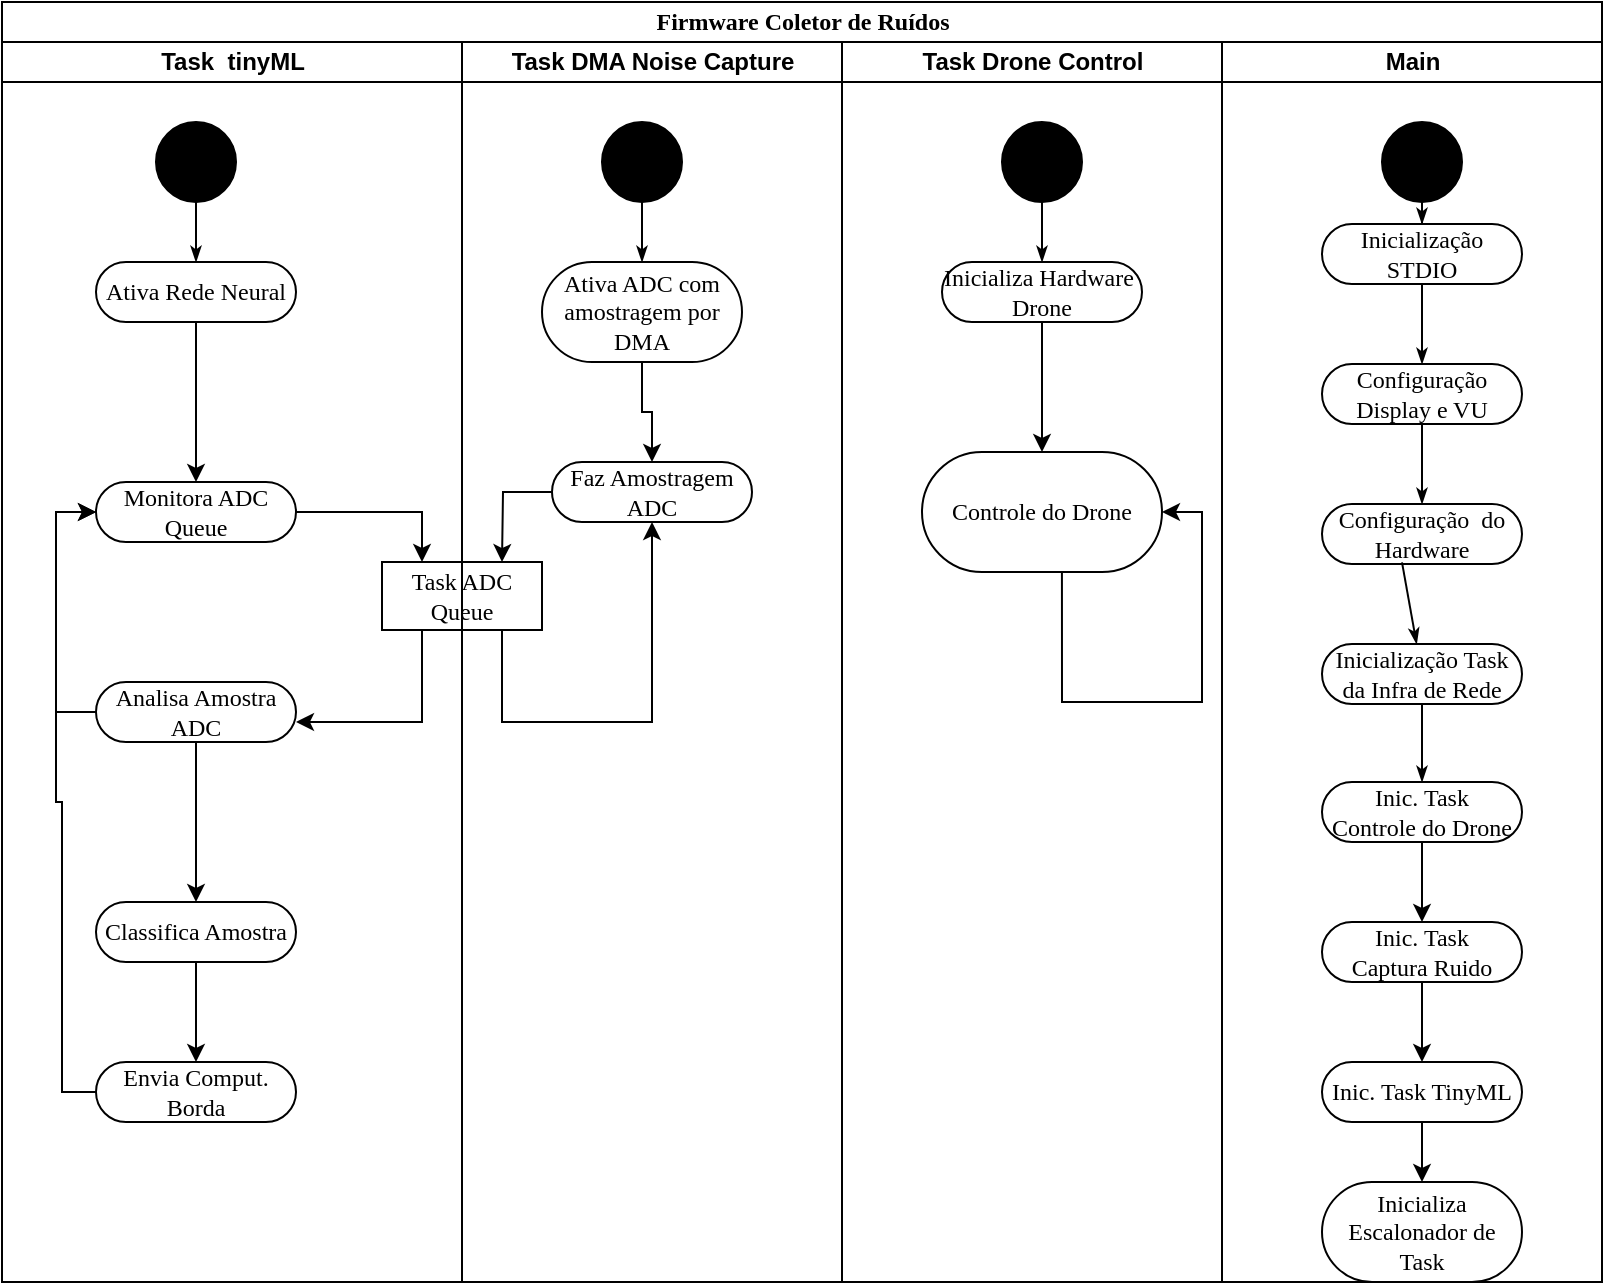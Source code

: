 <mxfile version="26.0.10">
  <diagram name="Page-1" id="0783ab3e-0a74-02c8-0abd-f7b4e66b4bec">
    <mxGraphModel dx="954" dy="583" grid="1" gridSize="10" guides="1" tooltips="1" connect="1" arrows="1" fold="1" page="1" pageScale="1" pageWidth="850" pageHeight="1100" background="none" math="0" shadow="0">
      <root>
        <mxCell id="0" />
        <mxCell id="1" parent="0" />
        <mxCell id="1c1d494c118603dd-1" value="Firmware Coletor de Ruídos" style="swimlane;html=1;childLayout=stackLayout;startSize=20;rounded=0;shadow=0;comic=0;labelBackgroundColor=none;strokeWidth=1;fontFamily=Verdana;fontSize=12;align=center;" parent="1" vertex="1">
          <mxGeometry x="40" y="20" width="800" height="640" as="geometry" />
        </mxCell>
        <mxCell id="1c1d494c118603dd-2" value="Task&amp;nbsp; tinyML" style="swimlane;html=1;startSize=20;" parent="1c1d494c118603dd-1" vertex="1">
          <mxGeometry y="20" width="230" height="620" as="geometry" />
        </mxCell>
        <mxCell id="1c1d494c118603dd-10" value="Task ADC Queue" style="rounded=0;whiteSpace=wrap;html=1;shadow=0;comic=0;labelBackgroundColor=none;strokeWidth=1;fontFamily=Verdana;fontSize=12;align=center;arcSize=50;" parent="1c1d494c118603dd-2" vertex="1">
          <mxGeometry x="190" y="260" width="80" height="34" as="geometry" />
        </mxCell>
        <mxCell id="FNvAEwD4z1GuorjDp7r2-37" style="edgeStyle=orthogonalEdgeStyle;rounded=0;html=1;labelBackgroundColor=none;startArrow=none;startFill=0;startSize=5;endArrow=classicThin;endFill=1;endSize=5;jettySize=auto;orthogonalLoop=1;strokeWidth=1;fontFamily=Verdana;fontSize=12" edge="1" parent="1c1d494c118603dd-2" source="FNvAEwD4z1GuorjDp7r2-38" target="FNvAEwD4z1GuorjDp7r2-39">
          <mxGeometry relative="1" as="geometry" />
        </mxCell>
        <mxCell id="FNvAEwD4z1GuorjDp7r2-38" value="" style="ellipse;whiteSpace=wrap;html=1;rounded=0;shadow=0;comic=0;labelBackgroundColor=none;strokeWidth=1;fillColor=#000000;fontFamily=Verdana;fontSize=12;align=center;" vertex="1" parent="1c1d494c118603dd-2">
          <mxGeometry x="77" y="40" width="40" height="40" as="geometry" />
        </mxCell>
        <mxCell id="FNvAEwD4z1GuorjDp7r2-55" value="" style="edgeStyle=orthogonalEdgeStyle;rounded=0;orthogonalLoop=1;jettySize=auto;html=1;" edge="1" parent="1c1d494c118603dd-2" source="FNvAEwD4z1GuorjDp7r2-39" target="FNvAEwD4z1GuorjDp7r2-54">
          <mxGeometry relative="1" as="geometry" />
        </mxCell>
        <mxCell id="FNvAEwD4z1GuorjDp7r2-39" value="Ativa Rede Neural" style="rounded=1;whiteSpace=wrap;html=1;shadow=0;comic=0;labelBackgroundColor=none;strokeWidth=1;fontFamily=Verdana;fontSize=12;align=center;arcSize=50;" vertex="1" parent="1c1d494c118603dd-2">
          <mxGeometry x="47" y="110" width="100" height="30" as="geometry" />
        </mxCell>
        <mxCell id="FNvAEwD4z1GuorjDp7r2-56" style="edgeStyle=orthogonalEdgeStyle;rounded=0;orthogonalLoop=1;jettySize=auto;html=1;exitX=1;exitY=0.5;exitDx=0;exitDy=0;" edge="1" parent="1c1d494c118603dd-2" source="FNvAEwD4z1GuorjDp7r2-54" target="1c1d494c118603dd-10">
          <mxGeometry relative="1" as="geometry">
            <Array as="points">
              <mxPoint x="210" y="235" />
            </Array>
          </mxGeometry>
        </mxCell>
        <mxCell id="FNvAEwD4z1GuorjDp7r2-54" value="Monitora ADC Queue" style="rounded=1;whiteSpace=wrap;html=1;shadow=0;comic=0;labelBackgroundColor=none;strokeWidth=1;fontFamily=Verdana;fontSize=12;align=center;arcSize=50;" vertex="1" parent="1c1d494c118603dd-2">
          <mxGeometry x="47" y="220" width="100" height="30" as="geometry" />
        </mxCell>
        <mxCell id="FNvAEwD4z1GuorjDp7r2-58" style="edgeStyle=orthogonalEdgeStyle;rounded=0;orthogonalLoop=1;jettySize=auto;html=1;" edge="1" parent="1c1d494c118603dd-2" target="FNvAEwD4z1GuorjDp7r2-59" source="1c1d494c118603dd-10">
          <mxGeometry relative="1" as="geometry">
            <mxPoint x="92" y="270" as="sourcePoint" />
            <Array as="points">
              <mxPoint x="210" y="340" />
            </Array>
          </mxGeometry>
        </mxCell>
        <mxCell id="FNvAEwD4z1GuorjDp7r2-60" style="edgeStyle=orthogonalEdgeStyle;rounded=0;orthogonalLoop=1;jettySize=auto;html=1;exitX=0;exitY=0.5;exitDx=0;exitDy=0;entryX=0;entryY=0.5;entryDx=0;entryDy=0;" edge="1" parent="1c1d494c118603dd-2" source="FNvAEwD4z1GuorjDp7r2-59" target="FNvAEwD4z1GuorjDp7r2-54">
          <mxGeometry relative="1" as="geometry" />
        </mxCell>
        <mxCell id="FNvAEwD4z1GuorjDp7r2-73" value="" style="edgeStyle=orthogonalEdgeStyle;rounded=0;orthogonalLoop=1;jettySize=auto;html=1;" edge="1" parent="1c1d494c118603dd-2" source="FNvAEwD4z1GuorjDp7r2-59" target="FNvAEwD4z1GuorjDp7r2-72">
          <mxGeometry relative="1" as="geometry" />
        </mxCell>
        <mxCell id="FNvAEwD4z1GuorjDp7r2-59" value="Analisa Amostra ADC" style="rounded=1;whiteSpace=wrap;html=1;shadow=0;comic=0;labelBackgroundColor=none;strokeWidth=1;fontFamily=Verdana;fontSize=12;align=center;arcSize=50;" vertex="1" parent="1c1d494c118603dd-2">
          <mxGeometry x="47" y="320" width="100" height="30" as="geometry" />
        </mxCell>
        <mxCell id="FNvAEwD4z1GuorjDp7r2-75" value="" style="edgeStyle=orthogonalEdgeStyle;rounded=0;orthogonalLoop=1;jettySize=auto;html=1;" edge="1" parent="1c1d494c118603dd-2" source="FNvAEwD4z1GuorjDp7r2-72" target="FNvAEwD4z1GuorjDp7r2-74">
          <mxGeometry relative="1" as="geometry" />
        </mxCell>
        <mxCell id="FNvAEwD4z1GuorjDp7r2-72" value="Classifica Amostra" style="rounded=1;whiteSpace=wrap;html=1;shadow=0;comic=0;labelBackgroundColor=none;strokeWidth=1;fontFamily=Verdana;fontSize=12;align=center;arcSize=50;" vertex="1" parent="1c1d494c118603dd-2">
          <mxGeometry x="47" y="430" width="100" height="30" as="geometry" />
        </mxCell>
        <mxCell id="FNvAEwD4z1GuorjDp7r2-76" style="edgeStyle=orthogonalEdgeStyle;rounded=0;orthogonalLoop=1;jettySize=auto;html=1;entryX=0;entryY=0.5;entryDx=0;entryDy=0;" edge="1" parent="1c1d494c118603dd-2" source="FNvAEwD4z1GuorjDp7r2-74" target="FNvAEwD4z1GuorjDp7r2-54">
          <mxGeometry relative="1" as="geometry">
            <Array as="points">
              <mxPoint x="30" y="525" />
              <mxPoint x="30" y="380" />
              <mxPoint x="27" y="380" />
              <mxPoint x="27" y="235" />
            </Array>
          </mxGeometry>
        </mxCell>
        <mxCell id="FNvAEwD4z1GuorjDp7r2-74" value="Envia Comput. Borda" style="rounded=1;whiteSpace=wrap;html=1;shadow=0;comic=0;labelBackgroundColor=none;strokeWidth=1;fontFamily=Verdana;fontSize=12;align=center;arcSize=50;" vertex="1" parent="1c1d494c118603dd-2">
          <mxGeometry x="47" y="510" width="100" height="30" as="geometry" />
        </mxCell>
        <mxCell id="1c1d494c118603dd-3" value="Task DMA Noise Capture" style="swimlane;html=1;startSize=20;" parent="1c1d494c118603dd-1" vertex="1">
          <mxGeometry x="230" y="20" width="190" height="620" as="geometry" />
        </mxCell>
        <mxCell id="FNvAEwD4z1GuorjDp7r2-32" style="edgeStyle=orthogonalEdgeStyle;rounded=0;html=1;labelBackgroundColor=none;startArrow=none;startFill=0;startSize=5;endArrow=classicThin;endFill=1;endSize=5;jettySize=auto;orthogonalLoop=1;strokeWidth=1;fontFamily=Verdana;fontSize=12" edge="1" parent="1c1d494c118603dd-3" source="FNvAEwD4z1GuorjDp7r2-33" target="FNvAEwD4z1GuorjDp7r2-34">
          <mxGeometry relative="1" as="geometry" />
        </mxCell>
        <mxCell id="FNvAEwD4z1GuorjDp7r2-33" value="" style="ellipse;whiteSpace=wrap;html=1;rounded=0;shadow=0;comic=0;labelBackgroundColor=none;strokeWidth=1;fillColor=#000000;fontFamily=Verdana;fontSize=12;align=center;" vertex="1" parent="1c1d494c118603dd-3">
          <mxGeometry x="70" y="40" width="40" height="40" as="geometry" />
        </mxCell>
        <mxCell id="FNvAEwD4z1GuorjDp7r2-51" style="edgeStyle=orthogonalEdgeStyle;rounded=0;orthogonalLoop=1;jettySize=auto;html=1;exitX=0.5;exitY=1;exitDx=0;exitDy=0;" edge="1" parent="1c1d494c118603dd-3" source="FNvAEwD4z1GuorjDp7r2-34" target="FNvAEwD4z1GuorjDp7r2-41">
          <mxGeometry relative="1" as="geometry" />
        </mxCell>
        <mxCell id="FNvAEwD4z1GuorjDp7r2-34" value="Ativa ADC com amostragem por DMA" style="rounded=1;whiteSpace=wrap;html=1;shadow=0;comic=0;labelBackgroundColor=none;strokeWidth=1;fontFamily=Verdana;fontSize=12;align=center;arcSize=50;" vertex="1" parent="1c1d494c118603dd-3">
          <mxGeometry x="40" y="110" width="100" height="50" as="geometry" />
        </mxCell>
        <mxCell id="FNvAEwD4z1GuorjDp7r2-41" value="Faz Amostragem ADC" style="rounded=1;whiteSpace=wrap;html=1;shadow=0;comic=0;labelBackgroundColor=none;strokeWidth=1;fontFamily=Verdana;fontSize=12;align=center;arcSize=50;" vertex="1" parent="1c1d494c118603dd-3">
          <mxGeometry x="45" y="210" width="100" height="30" as="geometry" />
        </mxCell>
        <mxCell id="1c1d494c118603dd-36" style="edgeStyle=none;rounded=0;html=1;labelBackgroundColor=none;startArrow=none;startFill=0;startSize=5;endArrow=classicThin;endFill=1;endSize=5;jettySize=auto;orthogonalLoop=1;strokeWidth=1;fontFamily=Verdana;fontSize=12" parent="1c1d494c118603dd-1" edge="1">
          <mxGeometry relative="1" as="geometry">
            <mxPoint x="157.5" y="385" as="sourcePoint" />
            <mxPoint x="157.5" y="385" as="targetPoint" />
          </mxGeometry>
        </mxCell>
        <mxCell id="1c1d494c118603dd-42" style="edgeStyle=none;rounded=0;html=1;labelBackgroundColor=none;startArrow=none;startFill=0;startSize=5;endArrow=classicThin;endFill=1;endSize=5;jettySize=auto;orthogonalLoop=1;strokeWidth=1;fontFamily=Verdana;fontSize=12" parent="1c1d494c118603dd-1" edge="1">
          <mxGeometry relative="1" as="geometry">
            <mxPoint x="392.5" y="630" as="sourcePoint" />
            <mxPoint x="392.5" y="630" as="targetPoint" />
          </mxGeometry>
        </mxCell>
        <mxCell id="1c1d494c118603dd-4" value="Task Drone Control" style="swimlane;html=1;startSize=20;" parent="1c1d494c118603dd-1" vertex="1">
          <mxGeometry x="420" y="20" width="190" height="620" as="geometry" />
        </mxCell>
        <mxCell id="1c1d494c118603dd-27" style="edgeStyle=orthogonalEdgeStyle;rounded=0;html=1;labelBackgroundColor=none;startArrow=none;startFill=0;startSize=5;endArrow=classicThin;endFill=1;endSize=5;jettySize=auto;orthogonalLoop=1;strokeWidth=1;fontFamily=Verdana;fontSize=12" parent="1c1d494c118603dd-4" source="60571a20871a0731-4" target="60571a20871a0731-8" edge="1">
          <mxGeometry relative="1" as="geometry" />
        </mxCell>
        <mxCell id="60571a20871a0731-4" value="" style="ellipse;whiteSpace=wrap;html=1;rounded=0;shadow=0;comic=0;labelBackgroundColor=none;strokeWidth=1;fillColor=#000000;fontFamily=Verdana;fontSize=12;align=center;" parent="1c1d494c118603dd-4" vertex="1">
          <mxGeometry x="80" y="40" width="40" height="40" as="geometry" />
        </mxCell>
        <mxCell id="FNvAEwD4z1GuorjDp7r2-66" value="" style="edgeStyle=orthogonalEdgeStyle;rounded=0;orthogonalLoop=1;jettySize=auto;html=1;" edge="1" parent="1c1d494c118603dd-4" source="60571a20871a0731-8" target="FNvAEwD4z1GuorjDp7r2-65">
          <mxGeometry relative="1" as="geometry" />
        </mxCell>
        <mxCell id="60571a20871a0731-8" value="Inicializa Hardware&amp;nbsp;&lt;br&gt;Drone" style="rounded=1;whiteSpace=wrap;html=1;shadow=0;comic=0;labelBackgroundColor=none;strokeWidth=1;fontFamily=Verdana;fontSize=12;align=center;arcSize=50;" parent="1c1d494c118603dd-4" vertex="1">
          <mxGeometry x="50" y="110" width="100" height="30" as="geometry" />
        </mxCell>
        <mxCell id="FNvAEwD4z1GuorjDp7r2-67" style="edgeStyle=orthogonalEdgeStyle;rounded=0;orthogonalLoop=1;jettySize=auto;html=1;exitX=0.583;exitY=0.917;exitDx=0;exitDy=0;exitPerimeter=0;" edge="1" parent="1c1d494c118603dd-4" source="FNvAEwD4z1GuorjDp7r2-65" target="FNvAEwD4z1GuorjDp7r2-65">
          <mxGeometry relative="1" as="geometry">
            <mxPoint x="130" y="300" as="targetPoint" />
            <Array as="points">
              <mxPoint x="110" y="330" />
              <mxPoint x="180" y="330" />
              <mxPoint x="180" y="235" />
            </Array>
          </mxGeometry>
        </mxCell>
        <mxCell id="FNvAEwD4z1GuorjDp7r2-65" value="Controle do Drone" style="whiteSpace=wrap;html=1;fontFamily=Verdana;rounded=1;shadow=0;comic=0;labelBackgroundColor=none;strokeWidth=1;arcSize=50;" vertex="1" parent="1c1d494c118603dd-4">
          <mxGeometry x="40" y="205" width="120" height="60" as="geometry" />
        </mxCell>
        <mxCell id="FNvAEwD4z1GuorjDp7r2-1" value="Main" style="swimlane;html=1;startSize=20;" vertex="1" parent="1c1d494c118603dd-1">
          <mxGeometry x="610" y="20" width="190" height="620" as="geometry" />
        </mxCell>
        <mxCell id="FNvAEwD4z1GuorjDp7r2-2" style="edgeStyle=orthogonalEdgeStyle;rounded=0;html=1;labelBackgroundColor=none;startArrow=none;startFill=0;startSize=5;endArrow=classicThin;endFill=1;endSize=5;jettySize=auto;orthogonalLoop=1;strokeWidth=1;fontFamily=Verdana;fontSize=12" edge="1" parent="FNvAEwD4z1GuorjDp7r2-1" source="FNvAEwD4z1GuorjDp7r2-3" target="FNvAEwD4z1GuorjDp7r2-4">
          <mxGeometry relative="1" as="geometry" />
        </mxCell>
        <mxCell id="FNvAEwD4z1GuorjDp7r2-3" value="" style="ellipse;whiteSpace=wrap;html=1;rounded=0;shadow=0;comic=0;labelBackgroundColor=none;strokeWidth=1;fillColor=#000000;fontFamily=Verdana;fontSize=12;align=center;" vertex="1" parent="FNvAEwD4z1GuorjDp7r2-1">
          <mxGeometry x="80" y="40" width="40" height="40" as="geometry" />
        </mxCell>
        <mxCell id="FNvAEwD4z1GuorjDp7r2-4" value="Inicialização STDIO" style="rounded=1;whiteSpace=wrap;html=1;shadow=0;comic=0;labelBackgroundColor=none;strokeWidth=1;fontFamily=Verdana;fontSize=12;align=center;arcSize=50;" vertex="1" parent="FNvAEwD4z1GuorjDp7r2-1">
          <mxGeometry x="50" y="91" width="100" height="30" as="geometry" />
        </mxCell>
        <mxCell id="FNvAEwD4z1GuorjDp7r2-5" style="rounded=0;html=1;labelBackgroundColor=none;startArrow=none;startFill=0;startSize=5;endArrow=classicThin;endFill=1;endSize=5;jettySize=auto;orthogonalLoop=1;strokeWidth=1;fontFamily=Verdana;fontSize=12;exitX=0.5;exitY=1;exitDx=0;exitDy=0;entryX=0.5;entryY=0;entryDx=0;entryDy=0;" edge="1" parent="FNvAEwD4z1GuorjDp7r2-1" source="FNvAEwD4z1GuorjDp7r2-4" target="FNvAEwD4z1GuorjDp7r2-6">
          <mxGeometry relative="1" as="geometry">
            <mxPoint x="56.944" y="268" as="targetPoint" />
          </mxGeometry>
        </mxCell>
        <mxCell id="FNvAEwD4z1GuorjDp7r2-6" value="Configuração Display e VU" style="rounded=1;whiteSpace=wrap;html=1;shadow=0;comic=0;labelBackgroundColor=none;strokeWidth=1;fontFamily=Verdana;fontSize=12;align=center;arcSize=50;" vertex="1" parent="FNvAEwD4z1GuorjDp7r2-1">
          <mxGeometry x="50" y="161" width="100" height="30" as="geometry" />
        </mxCell>
        <mxCell id="FNvAEwD4z1GuorjDp7r2-7" style="edgeStyle=none;rounded=0;html=1;labelBackgroundColor=none;startArrow=none;startFill=0;startSize=5;endArrow=classicThin;endFill=1;endSize=5;jettySize=auto;orthogonalLoop=1;strokeWidth=1;fontFamily=Verdana;fontSize=12;exitX=0.5;exitY=1;exitDx=0;exitDy=0;" edge="1" parent="FNvAEwD4z1GuorjDp7r2-1" source="FNvAEwD4z1GuorjDp7r2-6" target="FNvAEwD4z1GuorjDp7r2-8">
          <mxGeometry relative="1" as="geometry" />
        </mxCell>
        <mxCell id="FNvAEwD4z1GuorjDp7r2-8" value="Configuração&amp;nbsp; do Hardware" style="rounded=1;whiteSpace=wrap;html=1;shadow=0;comic=0;labelBackgroundColor=none;strokeWidth=1;fontFamily=Verdana;fontSize=12;align=center;arcSize=50;" vertex="1" parent="FNvAEwD4z1GuorjDp7r2-1">
          <mxGeometry x="50" y="231" width="100" height="30" as="geometry" />
        </mxCell>
        <mxCell id="FNvAEwD4z1GuorjDp7r2-31" value="Inicialização Task da Infra de Rede" style="rounded=1;whiteSpace=wrap;html=1;shadow=0;comic=0;labelBackgroundColor=none;strokeWidth=1;fontFamily=Verdana;fontSize=12;align=center;arcSize=50;" vertex="1" parent="FNvAEwD4z1GuorjDp7r2-1">
          <mxGeometry x="50" y="301" width="100" height="30" as="geometry" />
        </mxCell>
        <mxCell id="FNvAEwD4z1GuorjDp7r2-30" style="edgeStyle=none;rounded=0;html=1;labelBackgroundColor=none;startArrow=none;startFill=0;startSize=5;endArrow=classicThin;endFill=1;endSize=5;jettySize=auto;orthogonalLoop=1;strokeWidth=1;fontFamily=Verdana;fontSize=12;exitX=0.4;exitY=0.972;exitDx=0;exitDy=0;exitPerimeter=0;" edge="1" parent="FNvAEwD4z1GuorjDp7r2-1" target="FNvAEwD4z1GuorjDp7r2-31" source="FNvAEwD4z1GuorjDp7r2-8">
          <mxGeometry relative="1" as="geometry">
            <mxPoint x="110" y="238" as="sourcePoint" />
          </mxGeometry>
        </mxCell>
        <mxCell id="FNvAEwD4z1GuorjDp7r2-62" style="edgeStyle=none;rounded=0;html=1;labelBackgroundColor=none;startArrow=none;startFill=0;startSize=5;endArrow=classicThin;endFill=1;endSize=5;jettySize=auto;orthogonalLoop=1;strokeWidth=1;fontFamily=Verdana;fontSize=12;exitX=0.5;exitY=1;exitDx=0;exitDy=0;" edge="1" parent="FNvAEwD4z1GuorjDp7r2-1" target="FNvAEwD4z1GuorjDp7r2-61" source="FNvAEwD4z1GuorjDp7r2-31">
          <mxGeometry relative="1" as="geometry">
            <mxPoint x="107" y="250" as="sourcePoint" />
          </mxGeometry>
        </mxCell>
        <mxCell id="FNvAEwD4z1GuorjDp7r2-69" value="" style="edgeStyle=orthogonalEdgeStyle;rounded=0;orthogonalLoop=1;jettySize=auto;html=1;" edge="1" parent="FNvAEwD4z1GuorjDp7r2-1" source="FNvAEwD4z1GuorjDp7r2-61" target="FNvAEwD4z1GuorjDp7r2-68">
          <mxGeometry relative="1" as="geometry" />
        </mxCell>
        <mxCell id="FNvAEwD4z1GuorjDp7r2-61" value="Inic. Task&lt;br&gt;Controle do Drone" style="rounded=1;whiteSpace=wrap;html=1;shadow=0;comic=0;labelBackgroundColor=none;strokeWidth=1;fontFamily=Verdana;fontSize=12;align=center;arcSize=50;" vertex="1" parent="FNvAEwD4z1GuorjDp7r2-1">
          <mxGeometry x="50" y="370" width="100" height="30" as="geometry" />
        </mxCell>
        <mxCell id="FNvAEwD4z1GuorjDp7r2-71" value="" style="edgeStyle=orthogonalEdgeStyle;rounded=0;orthogonalLoop=1;jettySize=auto;html=1;" edge="1" parent="FNvAEwD4z1GuorjDp7r2-1" source="FNvAEwD4z1GuorjDp7r2-68" target="FNvAEwD4z1GuorjDp7r2-70">
          <mxGeometry relative="1" as="geometry" />
        </mxCell>
        <mxCell id="FNvAEwD4z1GuorjDp7r2-68" value="Inic. Task&lt;br&gt;Captura Ruido" style="rounded=1;whiteSpace=wrap;html=1;shadow=0;comic=0;labelBackgroundColor=none;strokeWidth=1;fontFamily=Verdana;fontSize=12;align=center;arcSize=50;" vertex="1" parent="FNvAEwD4z1GuorjDp7r2-1">
          <mxGeometry x="50" y="440" width="100" height="30" as="geometry" />
        </mxCell>
        <mxCell id="FNvAEwD4z1GuorjDp7r2-79" value="" style="edgeStyle=orthogonalEdgeStyle;rounded=0;orthogonalLoop=1;jettySize=auto;html=1;" edge="1" parent="FNvAEwD4z1GuorjDp7r2-1" source="FNvAEwD4z1GuorjDp7r2-70" target="FNvAEwD4z1GuorjDp7r2-78">
          <mxGeometry relative="1" as="geometry" />
        </mxCell>
        <mxCell id="FNvAEwD4z1GuorjDp7r2-70" value="Inic. Task TinyML" style="rounded=1;whiteSpace=wrap;html=1;shadow=0;comic=0;labelBackgroundColor=none;strokeWidth=1;fontFamily=Verdana;fontSize=12;align=center;arcSize=50;" vertex="1" parent="FNvAEwD4z1GuorjDp7r2-1">
          <mxGeometry x="50" y="510" width="100" height="30" as="geometry" />
        </mxCell>
        <mxCell id="FNvAEwD4z1GuorjDp7r2-78" value="Inicializa Escalonador de Task" style="rounded=1;whiteSpace=wrap;html=1;shadow=0;comic=0;labelBackgroundColor=none;strokeWidth=1;fontFamily=Verdana;fontSize=12;align=center;arcSize=50;" vertex="1" parent="FNvAEwD4z1GuorjDp7r2-1">
          <mxGeometry x="50" y="570" width="100" height="50" as="geometry" />
        </mxCell>
        <mxCell id="FNvAEwD4z1GuorjDp7r2-49" style="edgeStyle=orthogonalEdgeStyle;rounded=0;orthogonalLoop=1;jettySize=auto;html=1;" edge="1" parent="1c1d494c118603dd-1" source="FNvAEwD4z1GuorjDp7r2-41">
          <mxGeometry relative="1" as="geometry">
            <mxPoint x="250" y="280" as="targetPoint" />
          </mxGeometry>
        </mxCell>
        <mxCell id="FNvAEwD4z1GuorjDp7r2-77" style="edgeStyle=orthogonalEdgeStyle;rounded=0;orthogonalLoop=1;jettySize=auto;html=1;entryX=0.5;entryY=1;entryDx=0;entryDy=0;" edge="1" parent="1c1d494c118603dd-1" source="1c1d494c118603dd-10" target="FNvAEwD4z1GuorjDp7r2-41">
          <mxGeometry relative="1" as="geometry">
            <Array as="points">
              <mxPoint x="250" y="360" />
              <mxPoint x="325" y="360" />
            </Array>
          </mxGeometry>
        </mxCell>
      </root>
    </mxGraphModel>
  </diagram>
</mxfile>
